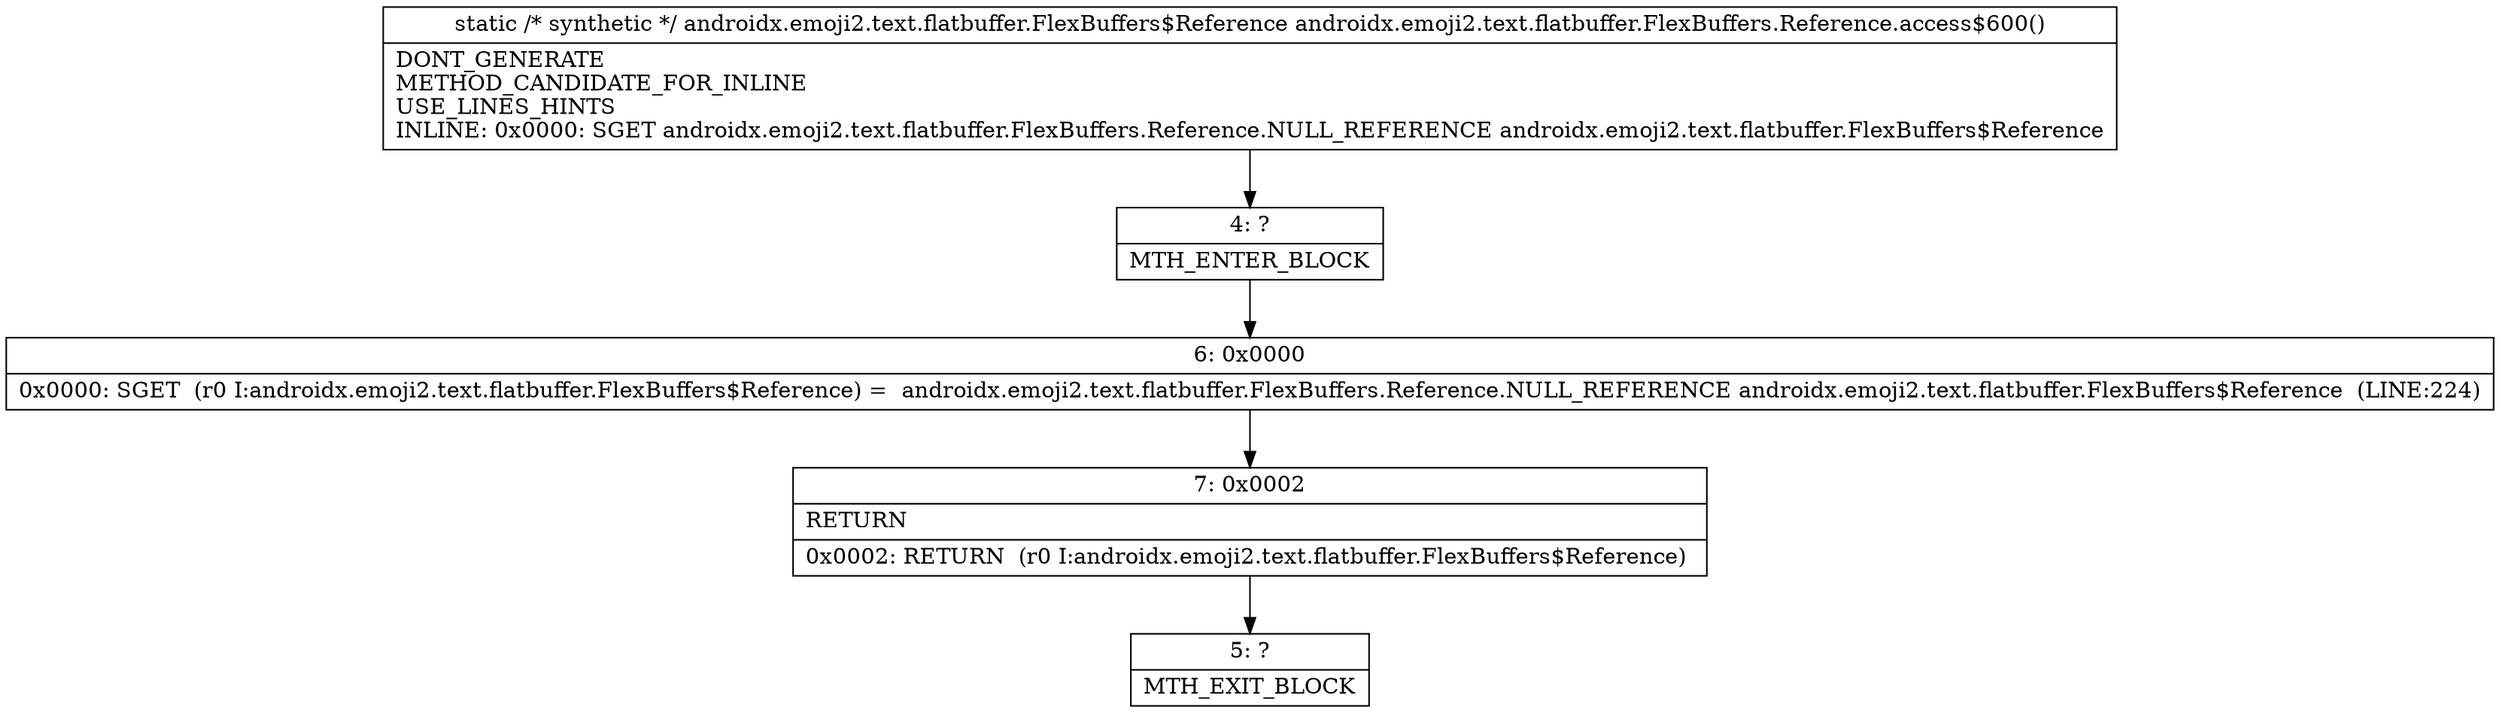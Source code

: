 digraph "CFG forandroidx.emoji2.text.flatbuffer.FlexBuffers.Reference.access$600()Landroidx\/emoji2\/text\/flatbuffer\/FlexBuffers$Reference;" {
Node_4 [shape=record,label="{4\:\ ?|MTH_ENTER_BLOCK\l}"];
Node_6 [shape=record,label="{6\:\ 0x0000|0x0000: SGET  (r0 I:androidx.emoji2.text.flatbuffer.FlexBuffers$Reference) =  androidx.emoji2.text.flatbuffer.FlexBuffers.Reference.NULL_REFERENCE androidx.emoji2.text.flatbuffer.FlexBuffers$Reference  (LINE:224)\l}"];
Node_7 [shape=record,label="{7\:\ 0x0002|RETURN\l|0x0002: RETURN  (r0 I:androidx.emoji2.text.flatbuffer.FlexBuffers$Reference) \l}"];
Node_5 [shape=record,label="{5\:\ ?|MTH_EXIT_BLOCK\l}"];
MethodNode[shape=record,label="{static \/* synthetic *\/ androidx.emoji2.text.flatbuffer.FlexBuffers$Reference androidx.emoji2.text.flatbuffer.FlexBuffers.Reference.access$600()  | DONT_GENERATE\lMETHOD_CANDIDATE_FOR_INLINE\lUSE_LINES_HINTS\lINLINE: 0x0000: SGET   androidx.emoji2.text.flatbuffer.FlexBuffers.Reference.NULL_REFERENCE androidx.emoji2.text.flatbuffer.FlexBuffers$Reference\l}"];
MethodNode -> Node_4;Node_4 -> Node_6;
Node_6 -> Node_7;
Node_7 -> Node_5;
}

